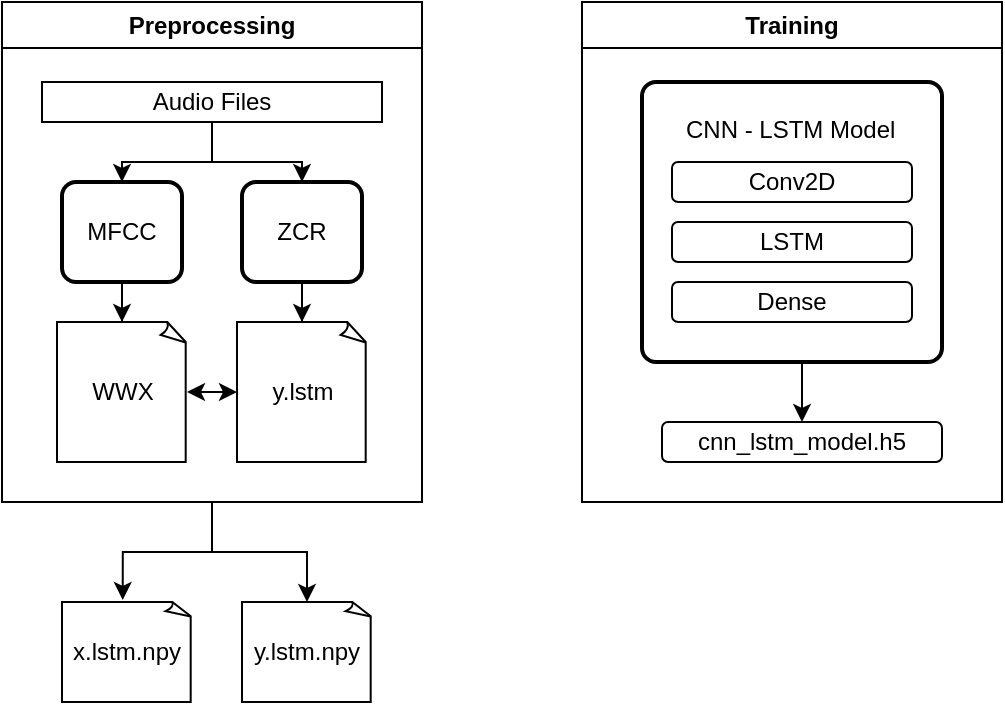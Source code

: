 <mxfile version="26.1.3">
  <diagram name="페이지-1" id="9-cdAhB8aXOJkVh96gsH">
    <mxGraphModel dx="1144" dy="943" grid="1" gridSize="10" guides="1" tooltips="1" connect="1" arrows="1" fold="1" page="1" pageScale="1" pageWidth="827" pageHeight="1169" math="0" shadow="0">
      <root>
        <mxCell id="0" />
        <mxCell id="1" parent="0" />
        <mxCell id="8_V9FnS9CxTlf9Hmo8kw-29" style="edgeStyle=orthogonalEdgeStyle;rounded=0;orthogonalLoop=1;jettySize=auto;html=1;entryX=0.467;entryY=-0.02;entryDx=0;entryDy=0;entryPerimeter=0;" edge="1" parent="1" source="8_V9FnS9CxTlf9Hmo8kw-3" target="8_V9FnS9CxTlf9Hmo8kw-35">
          <mxGeometry relative="1" as="geometry">
            <mxPoint x="165" y="390" as="targetPoint" />
          </mxGeometry>
        </mxCell>
        <mxCell id="8_V9FnS9CxTlf9Hmo8kw-37" style="edgeStyle=orthogonalEdgeStyle;rounded=0;orthogonalLoop=1;jettySize=auto;html=1;" edge="1" parent="1" source="8_V9FnS9CxTlf9Hmo8kw-3" target="8_V9FnS9CxTlf9Hmo8kw-36">
          <mxGeometry relative="1" as="geometry" />
        </mxCell>
        <mxCell id="8_V9FnS9CxTlf9Hmo8kw-3" value="Preprocessing" style="swimlane;whiteSpace=wrap;html=1;" vertex="1" parent="1">
          <mxGeometry x="60" y="110" width="210" height="250" as="geometry" />
        </mxCell>
        <mxCell id="8_V9FnS9CxTlf9Hmo8kw-22" style="edgeStyle=orthogonalEdgeStyle;rounded=0;orthogonalLoop=1;jettySize=auto;html=1;entryX=0.5;entryY=0;entryDx=0;entryDy=0;" edge="1" parent="8_V9FnS9CxTlf9Hmo8kw-3" source="8_V9FnS9CxTlf9Hmo8kw-7" target="8_V9FnS9CxTlf9Hmo8kw-16">
          <mxGeometry relative="1" as="geometry" />
        </mxCell>
        <mxCell id="8_V9FnS9CxTlf9Hmo8kw-23" style="edgeStyle=orthogonalEdgeStyle;rounded=0;orthogonalLoop=1;jettySize=auto;html=1;entryX=0.5;entryY=0;entryDx=0;entryDy=0;" edge="1" parent="8_V9FnS9CxTlf9Hmo8kw-3" source="8_V9FnS9CxTlf9Hmo8kw-7" target="8_V9FnS9CxTlf9Hmo8kw-17">
          <mxGeometry relative="1" as="geometry" />
        </mxCell>
        <mxCell id="8_V9FnS9CxTlf9Hmo8kw-7" value="Audio Files" style="rounded=0;whiteSpace=wrap;html=1;" vertex="1" parent="8_V9FnS9CxTlf9Hmo8kw-3">
          <mxGeometry x="20" y="40" width="170" height="20" as="geometry" />
        </mxCell>
        <mxCell id="8_V9FnS9CxTlf9Hmo8kw-16" value="MFCC" style="rounded=1;whiteSpace=wrap;html=1;absoluteArcSize=1;arcSize=14;strokeWidth=2;" vertex="1" parent="8_V9FnS9CxTlf9Hmo8kw-3">
          <mxGeometry x="30" y="90" width="60" height="50" as="geometry" />
        </mxCell>
        <mxCell id="8_V9FnS9CxTlf9Hmo8kw-17" value="ZCR" style="rounded=1;whiteSpace=wrap;html=1;absoluteArcSize=1;arcSize=14;strokeWidth=2;" vertex="1" parent="8_V9FnS9CxTlf9Hmo8kw-3">
          <mxGeometry x="120" y="90" width="60" height="50" as="geometry" />
        </mxCell>
        <mxCell id="8_V9FnS9CxTlf9Hmo8kw-24" value="WWX" style="whiteSpace=wrap;html=1;shape=mxgraph.basic.document" vertex="1" parent="8_V9FnS9CxTlf9Hmo8kw-3">
          <mxGeometry x="27.5" y="160" width="65" height="70" as="geometry" />
        </mxCell>
        <mxCell id="8_V9FnS9CxTlf9Hmo8kw-25" value="y.lstm" style="whiteSpace=wrap;html=1;shape=mxgraph.basic.document" vertex="1" parent="8_V9FnS9CxTlf9Hmo8kw-3">
          <mxGeometry x="117.5" y="160" width="65" height="70" as="geometry" />
        </mxCell>
        <mxCell id="8_V9FnS9CxTlf9Hmo8kw-26" style="edgeStyle=orthogonalEdgeStyle;rounded=0;orthogonalLoop=1;jettySize=auto;html=1;entryX=0.5;entryY=0;entryDx=0;entryDy=0;entryPerimeter=0;" edge="1" parent="8_V9FnS9CxTlf9Hmo8kw-3" source="8_V9FnS9CxTlf9Hmo8kw-16" target="8_V9FnS9CxTlf9Hmo8kw-24">
          <mxGeometry relative="1" as="geometry" />
        </mxCell>
        <mxCell id="8_V9FnS9CxTlf9Hmo8kw-28" style="edgeStyle=orthogonalEdgeStyle;rounded=0;orthogonalLoop=1;jettySize=auto;html=1;entryX=0.5;entryY=0;entryDx=0;entryDy=0;entryPerimeter=0;" edge="1" parent="8_V9FnS9CxTlf9Hmo8kw-3" source="8_V9FnS9CxTlf9Hmo8kw-17" target="8_V9FnS9CxTlf9Hmo8kw-25">
          <mxGeometry relative="1" as="geometry" />
        </mxCell>
        <mxCell id="8_V9FnS9CxTlf9Hmo8kw-34" value="" style="endArrow=classic;startArrow=classic;html=1;rounded=0;exitX=1;exitY=0.5;exitDx=0;exitDy=0;exitPerimeter=0;entryX=0;entryY=0.5;entryDx=0;entryDy=0;entryPerimeter=0;" edge="1" parent="8_V9FnS9CxTlf9Hmo8kw-3" source="8_V9FnS9CxTlf9Hmo8kw-24" target="8_V9FnS9CxTlf9Hmo8kw-25">
          <mxGeometry width="50" height="50" relative="1" as="geometry">
            <mxPoint x="170" y="290" as="sourcePoint" />
            <mxPoint x="220" y="240" as="targetPoint" />
          </mxGeometry>
        </mxCell>
        <mxCell id="8_V9FnS9CxTlf9Hmo8kw-35" value="x.lstm.npy" style="whiteSpace=wrap;html=1;shape=mxgraph.basic.document" vertex="1" parent="1">
          <mxGeometry x="90" y="410" width="65" height="50" as="geometry" />
        </mxCell>
        <mxCell id="8_V9FnS9CxTlf9Hmo8kw-36" value="y.lstm.npy" style="whiteSpace=wrap;html=1;shape=mxgraph.basic.document" vertex="1" parent="1">
          <mxGeometry x="180" y="410" width="65" height="50" as="geometry" />
        </mxCell>
        <mxCell id="8_V9FnS9CxTlf9Hmo8kw-38" value="Training" style="swimlane;whiteSpace=wrap;html=1;" vertex="1" parent="1">
          <mxGeometry x="350" y="110" width="210" height="250" as="geometry" />
        </mxCell>
        <mxCell id="8_V9FnS9CxTlf9Hmo8kw-60" style="edgeStyle=orthogonalEdgeStyle;rounded=0;orthogonalLoop=1;jettySize=auto;html=1;exitX=0.5;exitY=1;exitDx=0;exitDy=0;entryX=0.5;entryY=0;entryDx=0;entryDy=0;" edge="1" parent="8_V9FnS9CxTlf9Hmo8kw-38" source="8_V9FnS9CxTlf9Hmo8kw-53" target="8_V9FnS9CxTlf9Hmo8kw-59">
          <mxGeometry relative="1" as="geometry" />
        </mxCell>
        <mxCell id="8_V9FnS9CxTlf9Hmo8kw-53" value="" style="rounded=1;whiteSpace=wrap;html=1;absoluteArcSize=1;arcSize=14;strokeWidth=2;align=center;" vertex="1" parent="8_V9FnS9CxTlf9Hmo8kw-38">
          <mxGeometry x="30" y="40" width="150" height="140" as="geometry" />
        </mxCell>
        <mxCell id="8_V9FnS9CxTlf9Hmo8kw-54" value="Conv2D" style="rounded=1;whiteSpace=wrap;html=1;" vertex="1" parent="8_V9FnS9CxTlf9Hmo8kw-38">
          <mxGeometry x="45" y="80" width="120" height="20" as="geometry" />
        </mxCell>
        <UserObject label="&lt;div style=&quot;text-align: center;&quot;&gt;&lt;span style=&quot;background-color: transparent; color: light-dark(rgb(0, 0, 0), rgb(255, 255, 255));&quot;&gt;CNN - LSTM Model&lt;/span&gt;&lt;/div&gt;" link="&lt;span style=&quot;color: rgb(0, 0, 0); font-family: Helvetica; font-size: 12px; font-style: normal; font-variant-ligatures: normal; font-variant-caps: normal; font-weight: 400; letter-spacing: normal; orphans: 2; text-align: center; text-indent: 0px; text-transform: none; widows: 2; word-spacing: 0px; -webkit-text-stroke-width: 0px; white-space: normal; background-color: rgb(251, 251, 251); text-decoration-thickness: initial; text-decoration-style: initial; text-decoration-color: initial; display: inline !important; float: none;&quot;&gt;y.lstm.npy&lt;/span&gt;" id="8_V9FnS9CxTlf9Hmo8kw-56">
          <mxCell style="text;whiteSpace=wrap;html=1;" vertex="1" parent="8_V9FnS9CxTlf9Hmo8kw-38">
            <mxGeometry x="50" y="50" width="110" height="30" as="geometry" />
          </mxCell>
        </UserObject>
        <mxCell id="8_V9FnS9CxTlf9Hmo8kw-57" value="LSTM" style="rounded=1;whiteSpace=wrap;html=1;" vertex="1" parent="8_V9FnS9CxTlf9Hmo8kw-38">
          <mxGeometry x="45" y="110" width="120" height="20" as="geometry" />
        </mxCell>
        <mxCell id="8_V9FnS9CxTlf9Hmo8kw-58" value="Dense" style="rounded=1;whiteSpace=wrap;html=1;" vertex="1" parent="8_V9FnS9CxTlf9Hmo8kw-38">
          <mxGeometry x="45" y="140" width="120" height="20" as="geometry" />
        </mxCell>
        <mxCell id="8_V9FnS9CxTlf9Hmo8kw-59" value="cnn_lstm_model.h5" style="rounded=1;whiteSpace=wrap;html=1;" vertex="1" parent="8_V9FnS9CxTlf9Hmo8kw-38">
          <mxGeometry x="40" y="210" width="140" height="20" as="geometry" />
        </mxCell>
      </root>
    </mxGraphModel>
  </diagram>
</mxfile>
